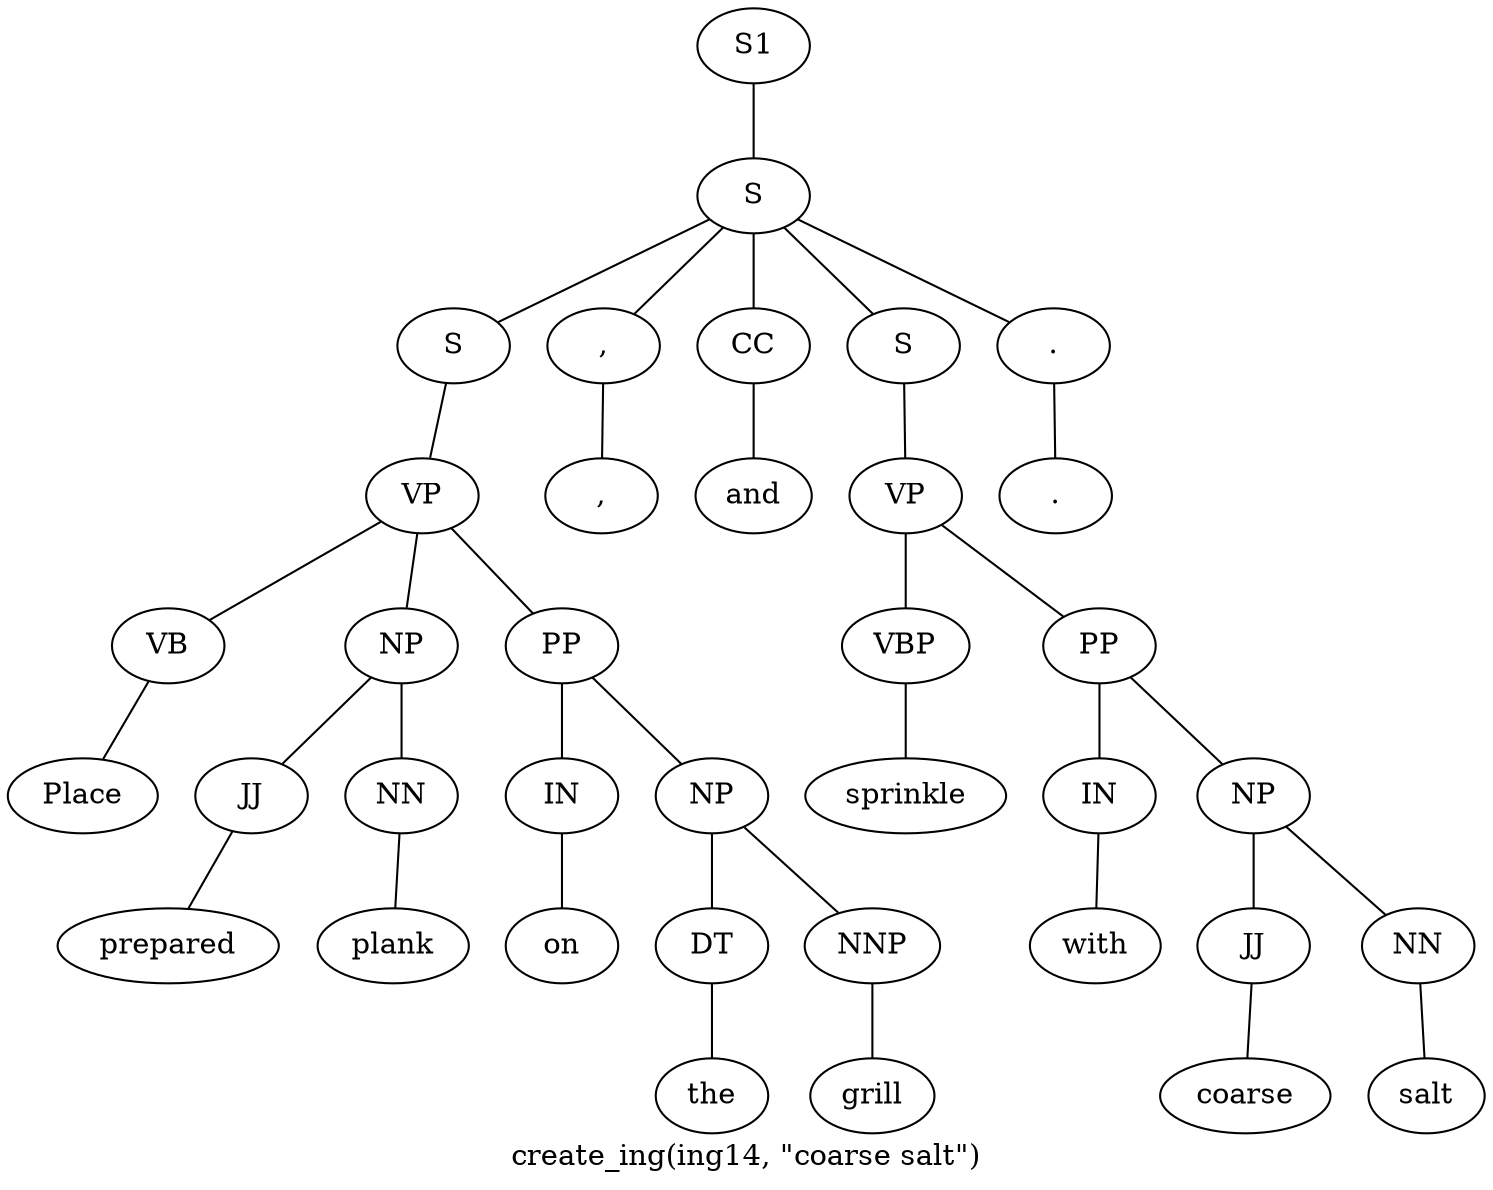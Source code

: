 graph SyntaxGraph {
	label = "create_ing(ing14, \"coarse salt\")";
	Node0 [label="S1"];
	Node1 [label="S"];
	Node2 [label="S"];
	Node3 [label="VP"];
	Node4 [label="VB"];
	Node5 [label="Place"];
	Node6 [label="NP"];
	Node7 [label="JJ"];
	Node8 [label="prepared"];
	Node9 [label="NN"];
	Node10 [label="plank"];
	Node11 [label="PP"];
	Node12 [label="IN"];
	Node13 [label="on"];
	Node14 [label="NP"];
	Node15 [label="DT"];
	Node16 [label="the"];
	Node17 [label="NNP"];
	Node18 [label="grill"];
	Node19 [label=","];
	Node20 [label=","];
	Node21 [label="CC"];
	Node22 [label="and"];
	Node23 [label="S"];
	Node24 [label="VP"];
	Node25 [label="VBP"];
	Node26 [label="sprinkle"];
	Node27 [label="PP"];
	Node28 [label="IN"];
	Node29 [label="with"];
	Node30 [label="NP"];
	Node31 [label="JJ"];
	Node32 [label="coarse"];
	Node33 [label="NN"];
	Node34 [label="salt"];
	Node35 [label="."];
	Node36 [label="."];

	Node0 -- Node1;
	Node1 -- Node2;
	Node1 -- Node19;
	Node1 -- Node21;
	Node1 -- Node23;
	Node1 -- Node35;
	Node2 -- Node3;
	Node3 -- Node4;
	Node3 -- Node6;
	Node3 -- Node11;
	Node4 -- Node5;
	Node6 -- Node7;
	Node6 -- Node9;
	Node7 -- Node8;
	Node9 -- Node10;
	Node11 -- Node12;
	Node11 -- Node14;
	Node12 -- Node13;
	Node14 -- Node15;
	Node14 -- Node17;
	Node15 -- Node16;
	Node17 -- Node18;
	Node19 -- Node20;
	Node21 -- Node22;
	Node23 -- Node24;
	Node24 -- Node25;
	Node24 -- Node27;
	Node25 -- Node26;
	Node27 -- Node28;
	Node27 -- Node30;
	Node28 -- Node29;
	Node30 -- Node31;
	Node30 -- Node33;
	Node31 -- Node32;
	Node33 -- Node34;
	Node35 -- Node36;
}